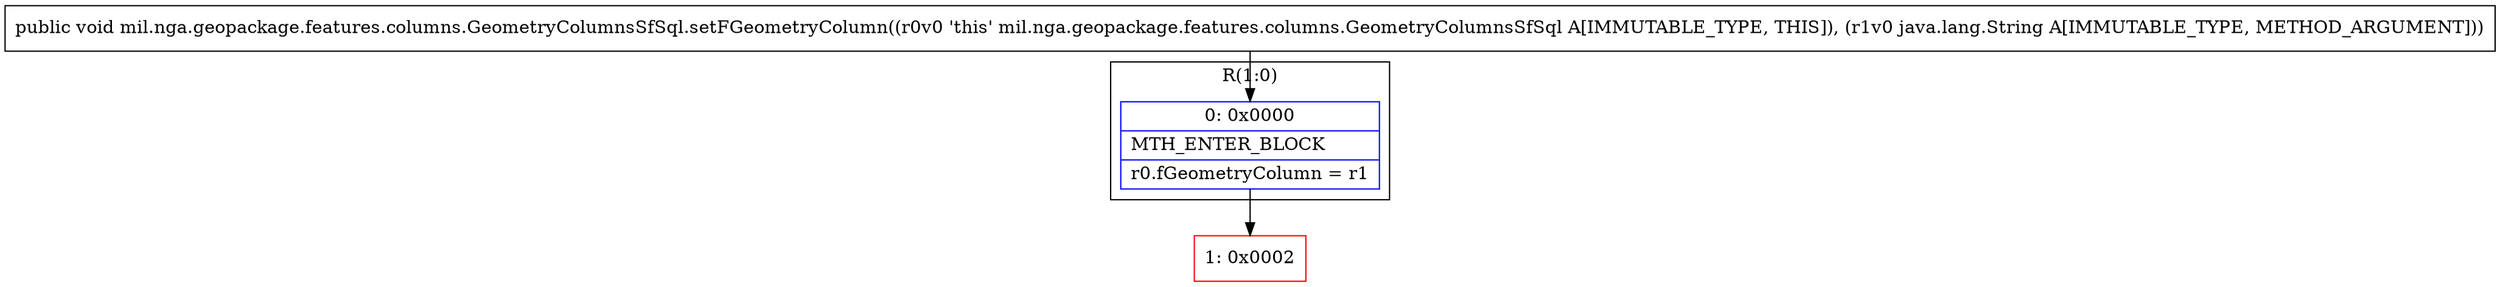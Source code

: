 digraph "CFG formil.nga.geopackage.features.columns.GeometryColumnsSfSql.setFGeometryColumn(Ljava\/lang\/String;)V" {
subgraph cluster_Region_786476915 {
label = "R(1:0)";
node [shape=record,color=blue];
Node_0 [shape=record,label="{0\:\ 0x0000|MTH_ENTER_BLOCK\l|r0.fGeometryColumn = r1\l}"];
}
Node_1 [shape=record,color=red,label="{1\:\ 0x0002}"];
MethodNode[shape=record,label="{public void mil.nga.geopackage.features.columns.GeometryColumnsSfSql.setFGeometryColumn((r0v0 'this' mil.nga.geopackage.features.columns.GeometryColumnsSfSql A[IMMUTABLE_TYPE, THIS]), (r1v0 java.lang.String A[IMMUTABLE_TYPE, METHOD_ARGUMENT])) }"];
MethodNode -> Node_0;
Node_0 -> Node_1;
}

